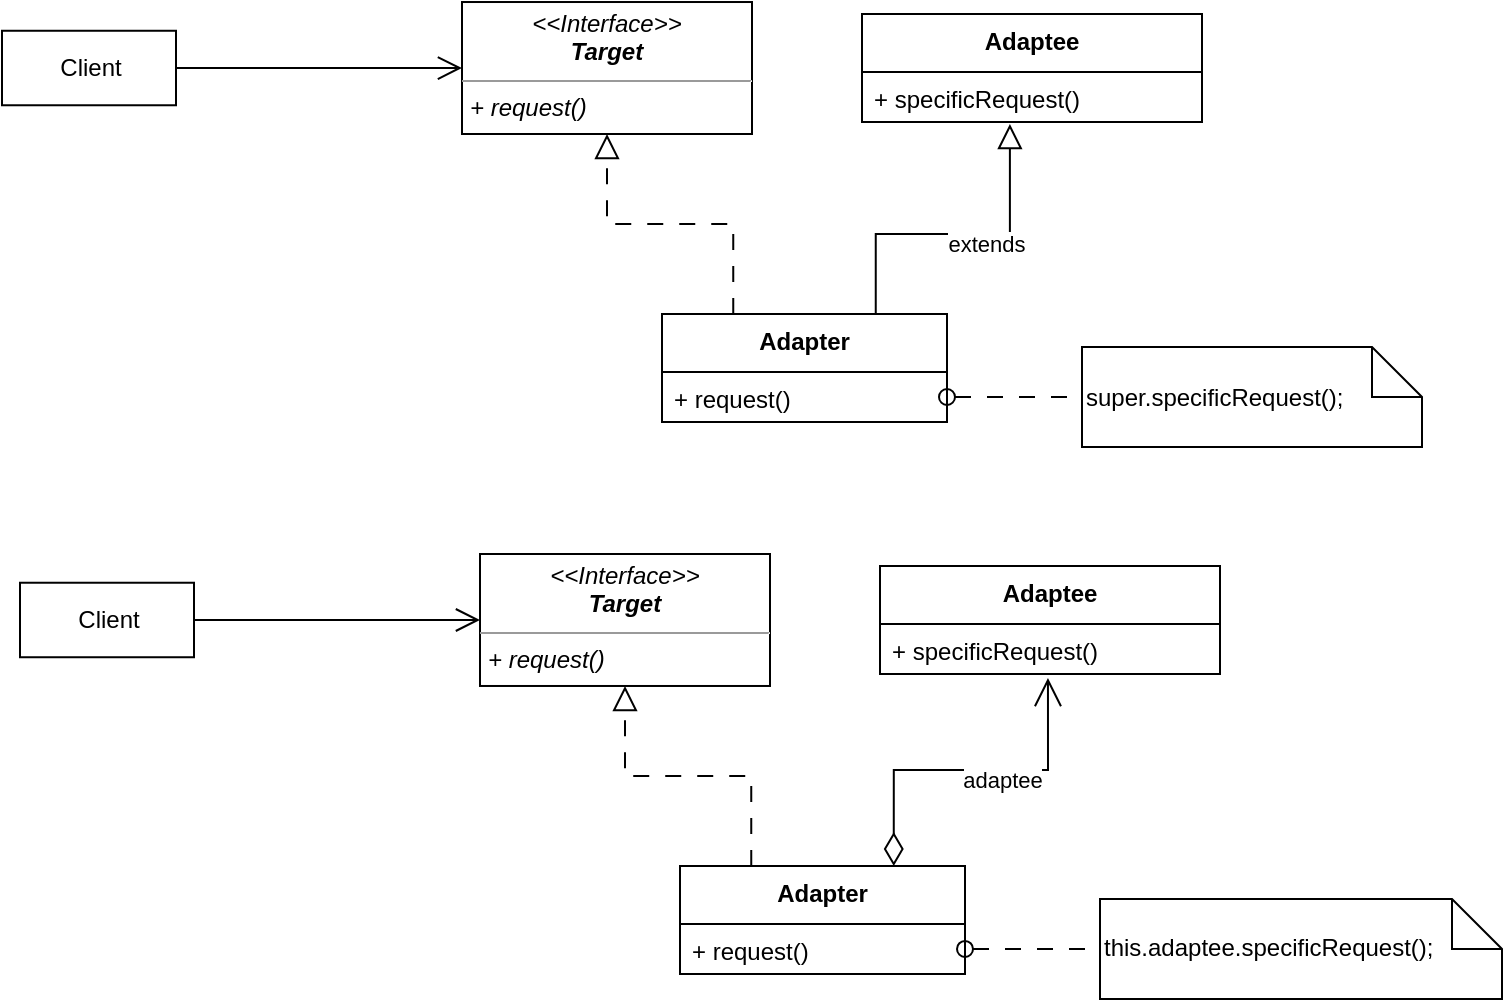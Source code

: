 <mxfile version="21.1.9" type="device">
  <diagram name="第 1 页" id="V1W0sLbI2GgZeyCbVdQ1">
    <mxGraphModel dx="1194" dy="682" grid="1" gridSize="10" guides="1" tooltips="1" connect="1" arrows="1" fold="1" page="1" pageScale="1" pageWidth="827" pageHeight="1169" math="0" shadow="0">
      <root>
        <mxCell id="0" />
        <mxCell id="1" parent="0" />
        <mxCell id="WFYV-QFJoavZbaiG5XtV-6" value="Adapter" style="swimlane;fontStyle=1;align=center;verticalAlign=top;childLayout=stackLayout;horizontal=1;startSize=29;horizontalStack=0;resizeParent=1;resizeParentMax=0;resizeLast=0;collapsible=1;marginBottom=0;" parent="1" vertex="1">
          <mxGeometry x="380" y="340" width="142.5" height="54" as="geometry" />
        </mxCell>
        <mxCell id="WFYV-QFJoavZbaiG5XtV-7" value="+ request()" style="text;strokeColor=none;fillColor=none;align=left;verticalAlign=top;spacingLeft=4;spacingRight=4;overflow=hidden;rotatable=0;points=[[0,0.5],[1,0.5]];portConstraint=eastwest;fontStyle=0" parent="WFYV-QFJoavZbaiG5XtV-6" vertex="1">
          <mxGeometry y="29" width="142.5" height="25" as="geometry" />
        </mxCell>
        <mxCell id="WFYV-QFJoavZbaiG5XtV-8" value="&lt;div&gt;super.specificRequest();&lt;/div&gt;" style="shape=note2;boundedLbl=1;whiteSpace=wrap;html=1;size=25;verticalAlign=middle;align=left;labelPosition=center;verticalLabelPosition=middle;" parent="1" vertex="1">
          <mxGeometry x="590" y="356.5" width="170" height="50" as="geometry" />
        </mxCell>
        <mxCell id="WFYV-QFJoavZbaiG5XtV-9" value="Adaptee" style="swimlane;fontStyle=1;align=center;verticalAlign=top;childLayout=stackLayout;horizontal=1;startSize=29;horizontalStack=0;resizeParent=1;resizeParentMax=0;resizeLast=0;collapsible=1;marginBottom=0;" parent="1" vertex="1">
          <mxGeometry x="480" y="190.01" width="170" height="54" as="geometry" />
        </mxCell>
        <mxCell id="WFYV-QFJoavZbaiG5XtV-10" value="+ specificRequest()" style="text;strokeColor=none;fillColor=none;align=left;verticalAlign=top;spacingLeft=4;spacingRight=4;overflow=hidden;rotatable=0;points=[[0,0.5],[1,0.5]];portConstraint=eastwest;fontStyle=0" parent="WFYV-QFJoavZbaiG5XtV-9" vertex="1">
          <mxGeometry y="29" width="170" height="25" as="geometry" />
        </mxCell>
        <mxCell id="WFYV-QFJoavZbaiG5XtV-14" value="" style="endArrow=block;endSize=10;endFill=0;shadow=0;strokeWidth=1;rounded=0;edgeStyle=elbowEdgeStyle;elbow=vertical;dashed=1;dashPattern=8 8;labelBackgroundColor=none;fontColor=default;exitX=0.25;exitY=0;exitDx=0;exitDy=0;entryX=0.5;entryY=1;entryDx=0;entryDy=0;" parent="1" source="WFYV-QFJoavZbaiG5XtV-6" target="WFYV-QFJoavZbaiG5XtV-22" edge="1">
          <mxGeometry width="160" relative="1" as="geometry">
            <mxPoint x="230" y="310" as="sourcePoint" />
            <mxPoint x="362.5" y="244" as="targetPoint" />
          </mxGeometry>
        </mxCell>
        <mxCell id="WFYV-QFJoavZbaiG5XtV-16" style="edgeStyle=orthogonalEdgeStyle;rounded=0;orthogonalLoop=1;jettySize=auto;html=1;endArrow=open;endFill=0;endSize=10;entryX=0;entryY=0.5;entryDx=0;entryDy=0;" parent="1" source="WFYV-QFJoavZbaiG5XtV-17" target="WFYV-QFJoavZbaiG5XtV-22" edge="1">
          <mxGeometry relative="1" as="geometry">
            <mxPoint x="260" y="217" as="targetPoint" />
          </mxGeometry>
        </mxCell>
        <mxCell id="WFYV-QFJoavZbaiG5XtV-17" value="Client" style="html=1;" parent="1" vertex="1">
          <mxGeometry x="50" y="198.38" width="87" height="37.25" as="geometry" />
        </mxCell>
        <mxCell id="WFYV-QFJoavZbaiG5XtV-19" value="" style="html=1;verticalAlign=bottom;labelBackgroundColor=none;startArrow=oval;startFill=0;startSize=8;endArrow=none;rounded=0;dashed=1;dashPattern=8 8;" parent="1" source="WFYV-QFJoavZbaiG5XtV-7" target="WFYV-QFJoavZbaiG5XtV-8" edge="1">
          <mxGeometry x="-0.055" y="19" relative="1" as="geometry">
            <mxPoint x="380" y="382" as="sourcePoint" />
            <mxPoint x="182" y="460" as="targetPoint" />
            <mxPoint x="-1" as="offset" />
          </mxGeometry>
        </mxCell>
        <mxCell id="WFYV-QFJoavZbaiG5XtV-22" value="&lt;p style=&quot;margin:0px;margin-top:4px;text-align:center;&quot;&gt;&lt;i&gt;&amp;lt;&amp;lt;Interface&amp;gt;&amp;gt;&lt;br&gt;&lt;b&gt;Target&lt;/b&gt;&lt;/i&gt;&lt;/p&gt;&lt;hr size=&quot;1&quot;&gt;&lt;p style=&quot;margin:0px;margin-left:4px;&quot;&gt;&lt;/p&gt;&lt;p style=&quot;margin:0px;margin-left:4px;&quot;&gt;&lt;i&gt;+ request()&lt;/i&gt;&lt;br&gt;&lt;/p&gt;" style="verticalAlign=top;align=left;overflow=fill;fontSize=12;fontFamily=Helvetica;html=1;" parent="1" vertex="1">
          <mxGeometry x="280" y="184.01" width="145" height="65.99" as="geometry" />
        </mxCell>
        <mxCell id="SbWR7o1ZDXmvrl3EqmcB-1" value="" style="endArrow=block;endSize=10;endFill=0;shadow=0;strokeWidth=1;rounded=0;edgeStyle=elbowEdgeStyle;elbow=vertical;labelBackgroundColor=none;fontColor=default;exitX=0.75;exitY=0;exitDx=0;exitDy=0;entryX=0.435;entryY=1.04;entryDx=0;entryDy=0;entryPerimeter=0;" edge="1" parent="1" source="WFYV-QFJoavZbaiG5XtV-6" target="WFYV-QFJoavZbaiG5XtV-10">
          <mxGeometry width="160" relative="1" as="geometry">
            <mxPoint x="461" y="350" as="sourcePoint" />
            <mxPoint x="363" y="260" as="targetPoint" />
            <Array as="points">
              <mxPoint x="510" y="300" />
            </Array>
          </mxGeometry>
        </mxCell>
        <mxCell id="SbWR7o1ZDXmvrl3EqmcB-14" value="extends" style="edgeLabel;html=1;align=center;verticalAlign=middle;resizable=0;points=[];" connectable="0" vertex="1" parent="SbWR7o1ZDXmvrl3EqmcB-1">
          <mxGeometry x="0.174" y="-5" relative="1" as="geometry">
            <mxPoint as="offset" />
          </mxGeometry>
        </mxCell>
        <mxCell id="SbWR7o1ZDXmvrl3EqmcB-2" value="Adapter" style="swimlane;fontStyle=1;align=center;verticalAlign=top;childLayout=stackLayout;horizontal=1;startSize=29;horizontalStack=0;resizeParent=1;resizeParentMax=0;resizeLast=0;collapsible=1;marginBottom=0;" vertex="1" parent="1">
          <mxGeometry x="389" y="615.99" width="142.5" height="54" as="geometry" />
        </mxCell>
        <mxCell id="SbWR7o1ZDXmvrl3EqmcB-3" value="+ request()" style="text;strokeColor=none;fillColor=none;align=left;verticalAlign=top;spacingLeft=4;spacingRight=4;overflow=hidden;rotatable=0;points=[[0,0.5],[1,0.5]];portConstraint=eastwest;fontStyle=0" vertex="1" parent="SbWR7o1ZDXmvrl3EqmcB-2">
          <mxGeometry y="29" width="142.5" height="25" as="geometry" />
        </mxCell>
        <mxCell id="SbWR7o1ZDXmvrl3EqmcB-4" value="&lt;div&gt;this.adaptee.specificRequest();&lt;/div&gt;" style="shape=note2;boundedLbl=1;whiteSpace=wrap;html=1;size=25;verticalAlign=middle;align=left;labelPosition=center;verticalLabelPosition=middle;" vertex="1" parent="1">
          <mxGeometry x="599" y="632.49" width="201" height="50" as="geometry" />
        </mxCell>
        <mxCell id="SbWR7o1ZDXmvrl3EqmcB-5" value="Adaptee" style="swimlane;fontStyle=1;align=center;verticalAlign=top;childLayout=stackLayout;horizontal=1;startSize=29;horizontalStack=0;resizeParent=1;resizeParentMax=0;resizeLast=0;collapsible=1;marginBottom=0;" vertex="1" parent="1">
          <mxGeometry x="489" y="466" width="170" height="54" as="geometry" />
        </mxCell>
        <mxCell id="SbWR7o1ZDXmvrl3EqmcB-6" value="+ specificRequest()" style="text;strokeColor=none;fillColor=none;align=left;verticalAlign=top;spacingLeft=4;spacingRight=4;overflow=hidden;rotatable=0;points=[[0,0.5],[1,0.5]];portConstraint=eastwest;fontStyle=0" vertex="1" parent="SbWR7o1ZDXmvrl3EqmcB-5">
          <mxGeometry y="29" width="170" height="25" as="geometry" />
        </mxCell>
        <mxCell id="SbWR7o1ZDXmvrl3EqmcB-7" value="" style="endArrow=block;endSize=10;endFill=0;shadow=0;strokeWidth=1;rounded=0;edgeStyle=elbowEdgeStyle;elbow=vertical;dashed=1;dashPattern=8 8;labelBackgroundColor=none;fontColor=default;exitX=0.25;exitY=0;exitDx=0;exitDy=0;entryX=0.5;entryY=1;entryDx=0;entryDy=0;" edge="1" parent="1" source="SbWR7o1ZDXmvrl3EqmcB-2" target="SbWR7o1ZDXmvrl3EqmcB-11">
          <mxGeometry width="160" relative="1" as="geometry">
            <mxPoint x="239" y="585.99" as="sourcePoint" />
            <mxPoint x="371.5" y="519.99" as="targetPoint" />
          </mxGeometry>
        </mxCell>
        <mxCell id="SbWR7o1ZDXmvrl3EqmcB-8" style="edgeStyle=orthogonalEdgeStyle;rounded=0;orthogonalLoop=1;jettySize=auto;html=1;endArrow=open;endFill=0;endSize=10;entryX=0;entryY=0.5;entryDx=0;entryDy=0;" edge="1" parent="1" source="SbWR7o1ZDXmvrl3EqmcB-9" target="SbWR7o1ZDXmvrl3EqmcB-11">
          <mxGeometry relative="1" as="geometry">
            <mxPoint x="269" y="492.99" as="targetPoint" />
          </mxGeometry>
        </mxCell>
        <mxCell id="SbWR7o1ZDXmvrl3EqmcB-9" value="Client" style="html=1;" vertex="1" parent="1">
          <mxGeometry x="59" y="474.37" width="87" height="37.25" as="geometry" />
        </mxCell>
        <mxCell id="SbWR7o1ZDXmvrl3EqmcB-10" value="" style="html=1;verticalAlign=bottom;labelBackgroundColor=none;startArrow=oval;startFill=0;startSize=8;endArrow=none;rounded=0;dashed=1;dashPattern=8 8;" edge="1" parent="1" source="SbWR7o1ZDXmvrl3EqmcB-3" target="SbWR7o1ZDXmvrl3EqmcB-4">
          <mxGeometry x="-0.055" y="19" relative="1" as="geometry">
            <mxPoint x="389" y="657.99" as="sourcePoint" />
            <mxPoint x="191" y="735.99" as="targetPoint" />
            <mxPoint x="-1" as="offset" />
          </mxGeometry>
        </mxCell>
        <mxCell id="SbWR7o1ZDXmvrl3EqmcB-11" value="&lt;p style=&quot;margin:0px;margin-top:4px;text-align:center;&quot;&gt;&lt;i&gt;&amp;lt;&amp;lt;Interface&amp;gt;&amp;gt;&lt;br&gt;&lt;b&gt;Target&lt;/b&gt;&lt;/i&gt;&lt;/p&gt;&lt;hr size=&quot;1&quot;&gt;&lt;p style=&quot;margin:0px;margin-left:4px;&quot;&gt;&lt;/p&gt;&lt;p style=&quot;margin:0px;margin-left:4px;&quot;&gt;&lt;i&gt;+ request()&lt;/i&gt;&lt;br&gt;&lt;/p&gt;" style="verticalAlign=top;align=left;overflow=fill;fontSize=12;fontFamily=Helvetica;html=1;" vertex="1" parent="1">
          <mxGeometry x="289" y="460" width="145" height="65.99" as="geometry" />
        </mxCell>
        <mxCell id="SbWR7o1ZDXmvrl3EqmcB-15" value="" style="endArrow=open;html=1;endSize=12;startArrow=diamondThin;startSize=14;startFill=0;edgeStyle=orthogonalEdgeStyle;align=left;verticalAlign=bottom;rounded=0;entryX=0.494;entryY=1.08;entryDx=0;entryDy=0;entryPerimeter=0;exitX=0.75;exitY=0;exitDx=0;exitDy=0;" edge="1" parent="1" source="SbWR7o1ZDXmvrl3EqmcB-2" target="SbWR7o1ZDXmvrl3EqmcB-6">
          <mxGeometry x="-0.941" y="-84" relative="1" as="geometry">
            <mxPoint x="330" y="380" as="sourcePoint" />
            <mxPoint x="490" y="380" as="targetPoint" />
            <Array as="points">
              <mxPoint x="496" y="568" />
              <mxPoint x="573" y="568" />
            </Array>
            <mxPoint as="offset" />
          </mxGeometry>
        </mxCell>
        <mxCell id="SbWR7o1ZDXmvrl3EqmcB-16" value="adaptee" style="edgeLabel;html=1;align=center;verticalAlign=middle;resizable=0;points=[];" connectable="0" vertex="1" parent="SbWR7o1ZDXmvrl3EqmcB-15">
          <mxGeometry x="0.193" y="-5" relative="1" as="geometry">
            <mxPoint as="offset" />
          </mxGeometry>
        </mxCell>
      </root>
    </mxGraphModel>
  </diagram>
</mxfile>

